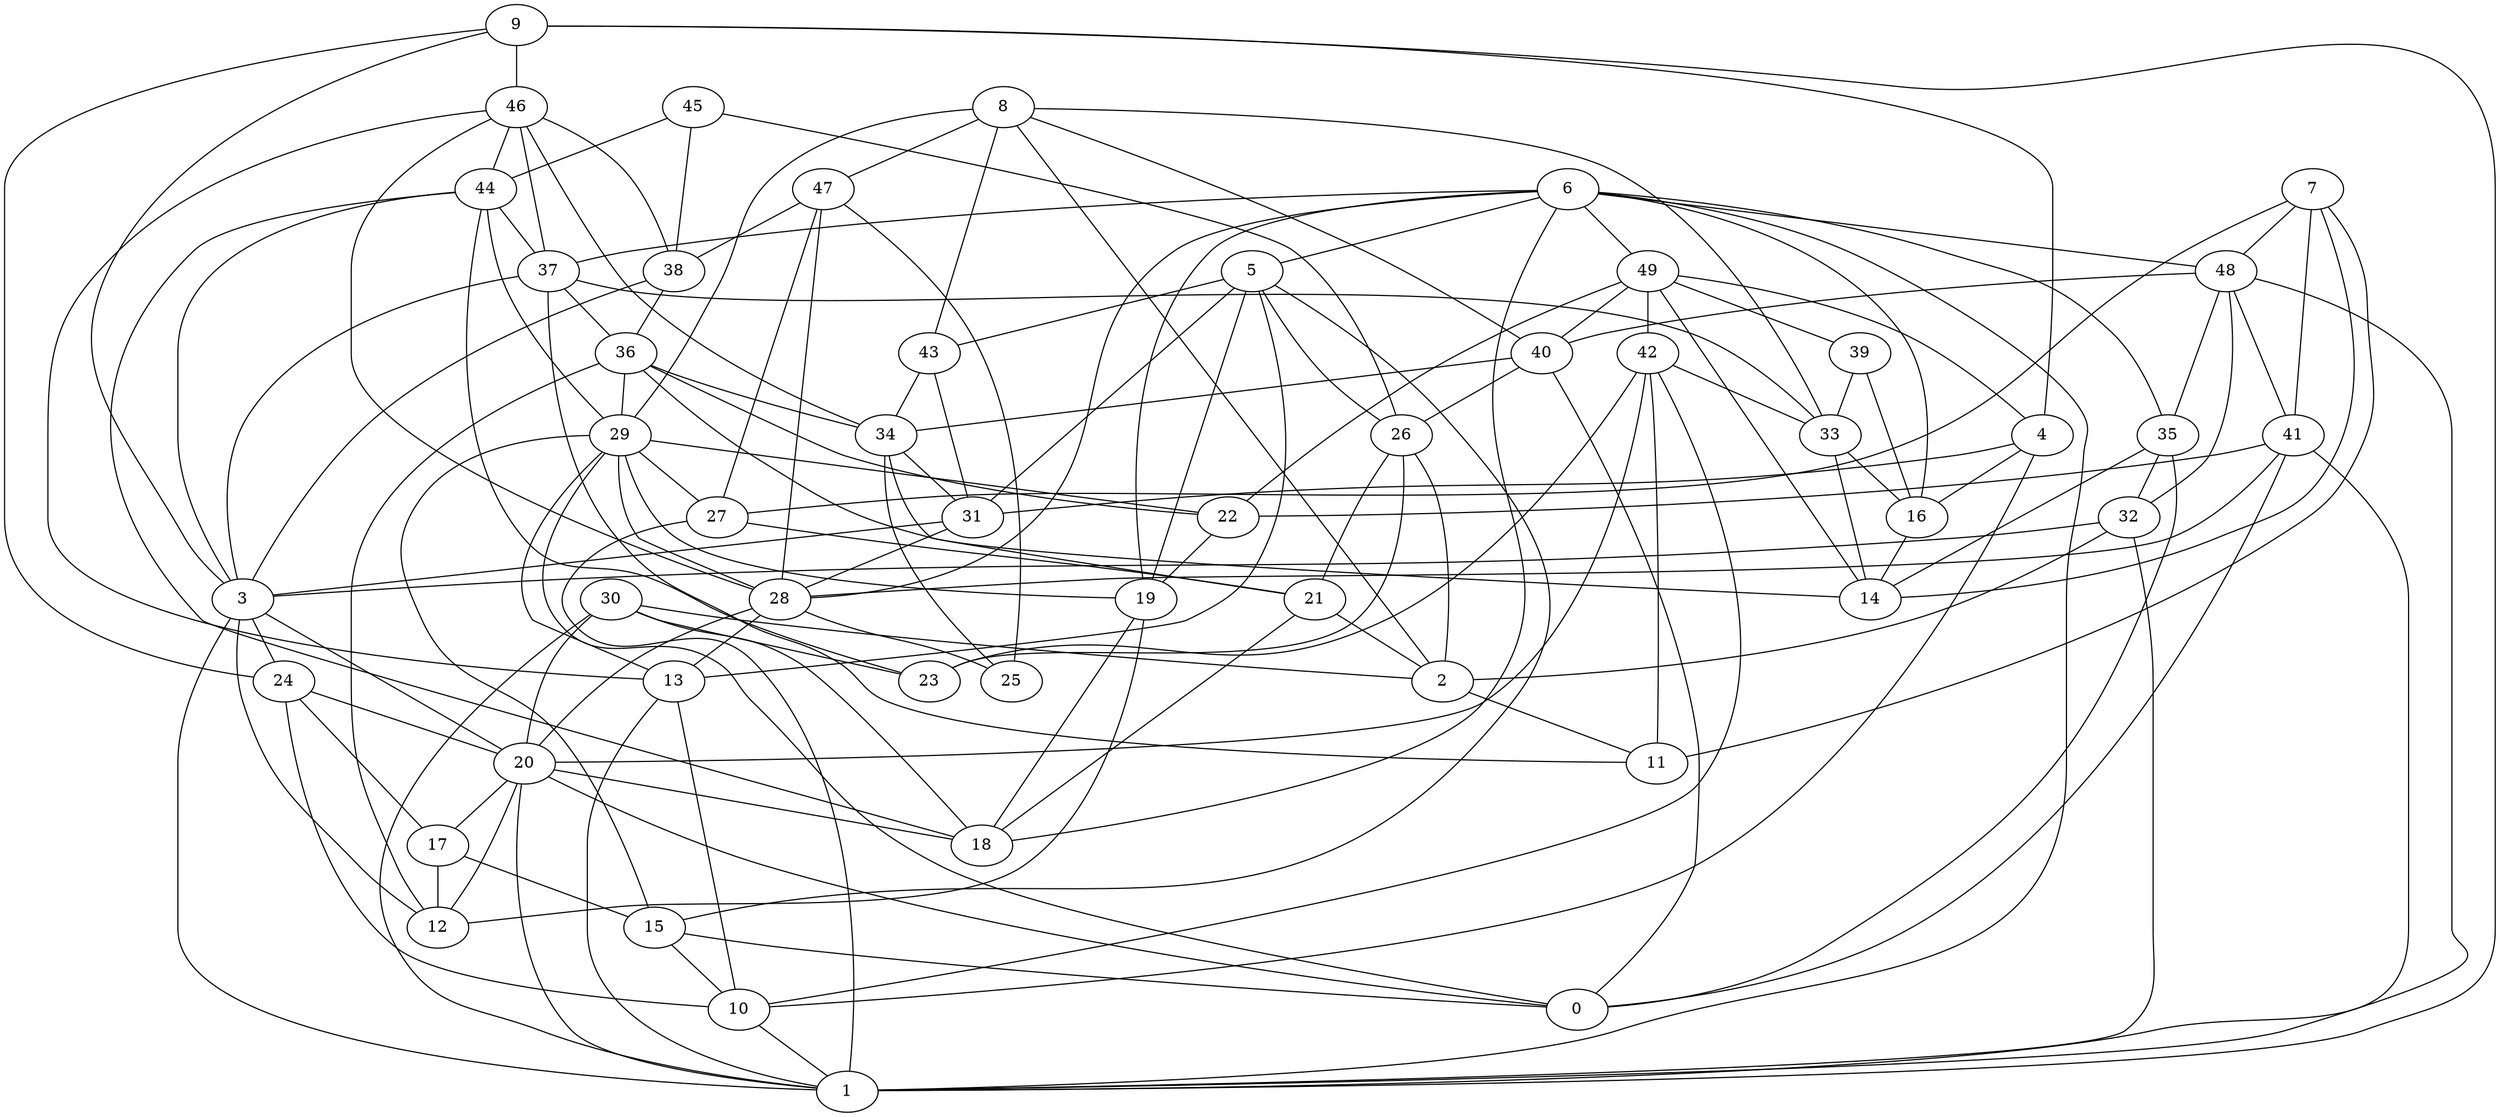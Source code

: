 digraph GG_graph {

subgraph G_graph {
edge [color = black]
"43" -> "34" [dir = none]
"4" -> "31" [dir = none]
"37" -> "11" [dir = none]
"37" -> "36" [dir = none]
"8" -> "2" [dir = none]
"8" -> "29" [dir = none]
"8" -> "33" [dir = none]
"8" -> "43" [dir = none]
"8" -> "40" [dir = none]
"9" -> "24" [dir = none]
"9" -> "4" [dir = none]
"9" -> "3" [dir = none]
"9" -> "1" [dir = none]
"24" -> "10" [dir = none]
"24" -> "17" [dir = none]
"49" -> "14" [dir = none]
"49" -> "39" [dir = none]
"49" -> "40" [dir = none]
"49" -> "42" [dir = none]
"49" -> "4" [dir = none]
"42" -> "20" [dir = none]
"42" -> "11" [dir = none]
"42" -> "33" [dir = none]
"47" -> "28" [dir = none]
"47" -> "38" [dir = none]
"47" -> "25" [dir = none]
"16" -> "14" [dir = none]
"39" -> "33" [dir = none]
"39" -> "16" [dir = none]
"7" -> "11" [dir = none]
"7" -> "14" [dir = none]
"7" -> "41" [dir = none]
"10" -> "1" [dir = none]
"13" -> "10" [dir = none]
"41" -> "0" [dir = none]
"41" -> "1" [dir = none]
"28" -> "13" [dir = none]
"28" -> "25" [dir = none]
"5" -> "15" [dir = none]
"5" -> "26" [dir = none]
"44" -> "29" [dir = none]
"44" -> "23" [dir = none]
"46" -> "34" [dir = none]
"46" -> "28" [dir = none]
"46" -> "38" [dir = none]
"19" -> "12" [dir = none]
"38" -> "3" [dir = none]
"15" -> "0" [dir = none]
"29" -> "19" [dir = none]
"29" -> "27" [dir = none]
"29" -> "28" [dir = none]
"29" -> "22" [dir = none]
"29" -> "15" [dir = none]
"29" -> "0" [dir = none]
"40" -> "26" [dir = none]
"40" -> "34" [dir = none]
"17" -> "12" [dir = none]
"22" -> "19" [dir = none]
"34" -> "31" [dir = none]
"34" -> "25" [dir = none]
"20" -> "18" [dir = none]
"20" -> "1" [dir = none]
"20" -> "12" [dir = none]
"20" -> "0" [dir = none]
"21" -> "2" [dir = none]
"26" -> "23" [dir = none]
"26" -> "2" [dir = none]
"32" -> "3" [dir = none]
"32" -> "2" [dir = none]
"36" -> "22" [dir = none]
"36" -> "29" [dir = none]
"36" -> "12" [dir = none]
"36" -> "34" [dir = none]
"36" -> "14" [dir = none]
"48" -> "35" [dir = none]
"48" -> "41" [dir = none]
"48" -> "40" [dir = none]
"48" -> "32" [dir = none]
"31" -> "28" [dir = none]
"31" -> "3" [dir = none]
"6" -> "49" [dir = none]
"6" -> "1" [dir = none]
"6" -> "28" [dir = none]
"6" -> "37" [dir = none]
"6" -> "16" [dir = none]
"6" -> "19" [dir = none]
"6" -> "35" [dir = none]
"45" -> "26" [dir = none]
"45" -> "38" [dir = none]
"30" -> "2" [dir = none]
"30" -> "1" [dir = none]
"30" -> "18" [dir = none]
"30" -> "23" [dir = none]
"3" -> "1" [dir = none]
"3" -> "24" [dir = none]
"27" -> "1" [dir = none]
"27" -> "21" [dir = none]
"35" -> "32" [dir = none]
"5" -> "31" [dir = none]
"42" -> "23" [dir = none]
"7" -> "27" [dir = none]
"34" -> "21" [dir = none]
"41" -> "28" [dir = none]
"17" -> "15" [dir = none]
"28" -> "20" [dir = none]
"33" -> "14" [dir = none]
"7" -> "48" [dir = none]
"20" -> "17" [dir = none]
"38" -> "36" [dir = none]
"6" -> "18" [dir = none]
"46" -> "13" [dir = none]
"21" -> "18" [dir = none]
"5" -> "19" [dir = none]
"3" -> "20" [dir = none]
"13" -> "1" [dir = none]
"35" -> "0" [dir = none]
"3" -> "12" [dir = none]
"33" -> "16" [dir = none]
"2" -> "11" [dir = none]
"46" -> "44" [dir = none]
"15" -> "10" [dir = none]
"37" -> "33" [dir = none]
"42" -> "10" [dir = none]
"24" -> "20" [dir = none]
"5" -> "43" [dir = none]
"41" -> "22" [dir = none]
"40" -> "0" [dir = none]
"4" -> "16" [dir = none]
"44" -> "18" [dir = none]
"26" -> "21" [dir = none]
"4" -> "10" [dir = none]
"44" -> "3" [dir = none]
"29" -> "13" [dir = none]
"5" -> "13" [dir = none]
"35" -> "14" [dir = none]
"47" -> "27" [dir = none]
"32" -> "1" [dir = none]
"44" -> "37" [dir = none]
"45" -> "44" [dir = none]
"49" -> "22" [dir = none]
"9" -> "46" [dir = none]
"6" -> "48" [dir = none]
"43" -> "31" [dir = none]
"30" -> "20" [dir = none]
"37" -> "3" [dir = none]
"19" -> "18" [dir = none]
"6" -> "5" [dir = none]
"8" -> "47" [dir = none]
"48" -> "1" [dir = none]
"46" -> "37" [dir = none]
}

}
